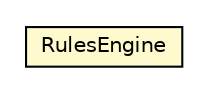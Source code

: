 #!/usr/local/bin/dot
#
# Class diagram 
# Generated by UMLGraph version R5_6-24-gf6e263 (http://www.umlgraph.org/)
#

digraph G {
	edge [fontname="Helvetica",fontsize=10,labelfontname="Helvetica",labelfontsize=10];
	node [fontname="Helvetica",fontsize=10,shape=plaintext];
	nodesep=0.25;
	ranksep=0.5;
	// org.universAAL.drools.engine.RulesEngine
	c4925 [label=<<table title="org.universAAL.drools.engine.RulesEngine" border="0" cellborder="1" cellspacing="0" cellpadding="2" port="p" bgcolor="lemonChiffon" href="./RulesEngine.html">
		<tr><td><table border="0" cellspacing="0" cellpadding="1">
<tr><td align="center" balign="center"> RulesEngine </td></tr>
		</table></td></tr>
		</table>>, URL="./RulesEngine.html", fontname="Helvetica", fontcolor="black", fontsize=10.0];
}

